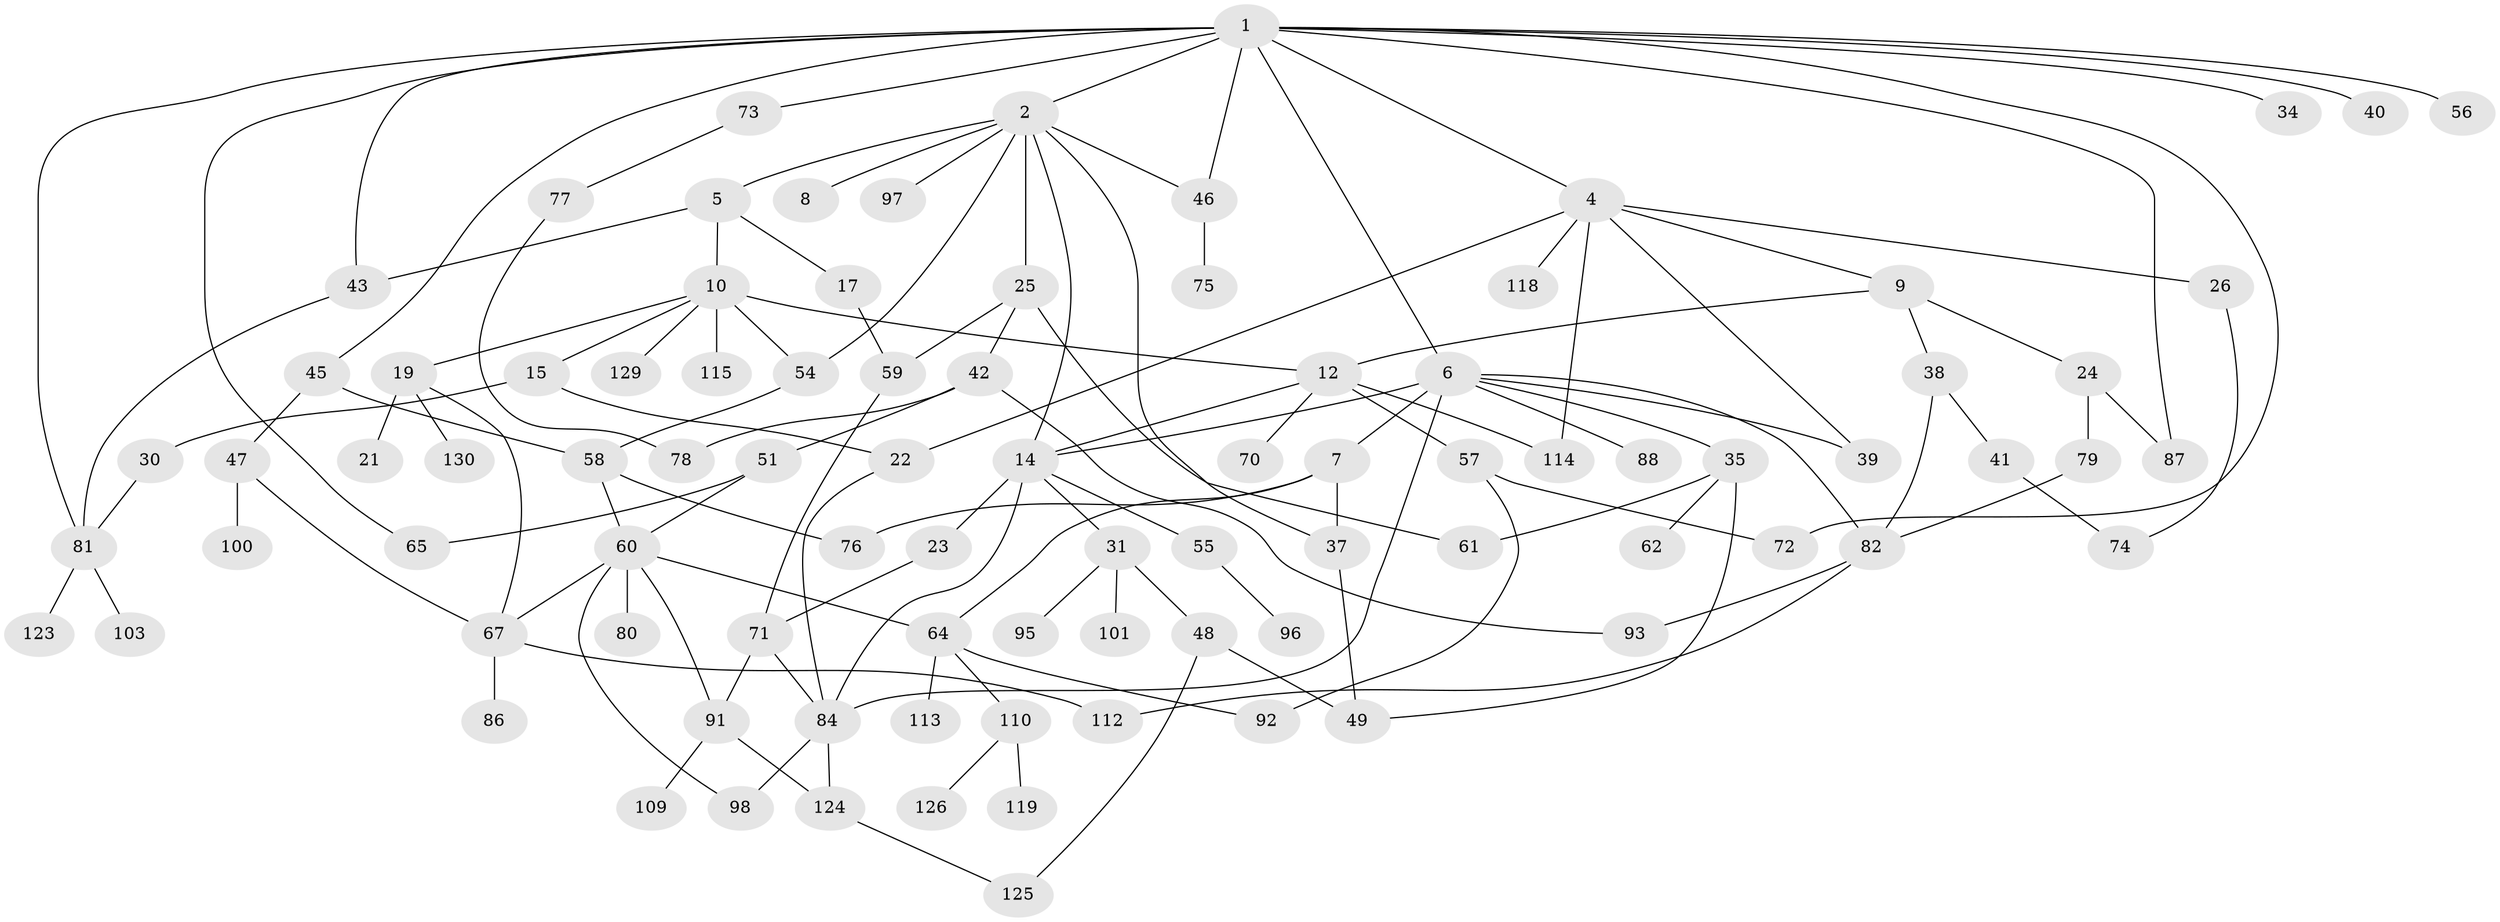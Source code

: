 // original degree distribution, {7: 0.030534351145038167, 9: 0.007633587786259542, 4: 0.10687022900763359, 5: 0.030534351145038167, 3: 0.2748091603053435, 2: 0.2824427480916031, 6: 0.015267175572519083, 1: 0.25190839694656486}
// Generated by graph-tools (version 1.1) at 2025/41/03/06/25 10:41:29]
// undirected, 90 vertices, 129 edges
graph export_dot {
graph [start="1"]
  node [color=gray90,style=filled];
  1 [super="+3"];
  2 [super="+18"];
  4 [super="+33"];
  5;
  6 [super="+32"];
  7 [super="+20"];
  8 [super="+102"];
  9 [super="+11"];
  10 [super="+13"];
  12 [super="+50"];
  14 [super="+16"];
  15 [super="+29"];
  17;
  19 [super="+106"];
  21 [super="+27"];
  22 [super="+44"];
  23;
  24;
  25 [super="+28"];
  26 [super="+105"];
  30 [super="+36"];
  31 [super="+89"];
  34;
  35 [super="+53"];
  37 [super="+90"];
  38;
  39;
  40;
  41;
  42 [super="+83"];
  43 [super="+94"];
  45 [super="+69"];
  46 [super="+52"];
  47 [super="+66"];
  48 [super="+120"];
  49 [super="+121"];
  51;
  54;
  55;
  56;
  57;
  58 [super="+107"];
  59 [super="+116"];
  60 [super="+63"];
  61;
  62;
  64 [super="+68"];
  65;
  67 [super="+108"];
  70;
  71 [super="+104"];
  72 [super="+111"];
  73;
  74;
  75 [super="+117"];
  76;
  77 [super="+128"];
  78;
  79;
  80;
  81 [super="+131"];
  82 [super="+85"];
  84 [super="+122"];
  86;
  87;
  88;
  91;
  92 [super="+99"];
  93;
  95;
  96;
  97;
  98;
  100;
  101;
  103;
  109;
  110;
  112;
  113;
  114;
  115;
  118;
  119;
  123;
  124;
  125 [super="+127"];
  126;
  129;
  130;
  1 -- 2;
  1 -- 4;
  1 -- 40;
  1 -- 56;
  1 -- 73;
  1 -- 87;
  1 -- 65;
  1 -- 34;
  1 -- 6;
  1 -- 72;
  1 -- 43;
  1 -- 45;
  1 -- 81;
  1 -- 46;
  2 -- 5;
  2 -- 8;
  2 -- 46;
  2 -- 54;
  2 -- 25;
  2 -- 14;
  2 -- 97;
  2 -- 37;
  4 -- 9;
  4 -- 22;
  4 -- 26;
  4 -- 114;
  4 -- 39;
  4 -- 118;
  5 -- 10;
  5 -- 17;
  5 -- 43;
  6 -- 7;
  6 -- 82;
  6 -- 84;
  6 -- 35;
  6 -- 39;
  6 -- 88;
  6 -- 14;
  7 -- 76;
  7 -- 64;
  7 -- 37;
  9 -- 24;
  9 -- 12;
  9 -- 38;
  10 -- 129;
  10 -- 115;
  10 -- 19;
  10 -- 54;
  10 -- 12;
  10 -- 15;
  12 -- 14;
  12 -- 57;
  12 -- 114;
  12 -- 70;
  14 -- 23;
  14 -- 55;
  14 -- 84;
  14 -- 31;
  15 -- 30;
  15 -- 22;
  17 -- 59;
  19 -- 21;
  19 -- 67;
  19 -- 130;
  22 -- 84;
  23 -- 71;
  24 -- 79;
  24 -- 87;
  25 -- 42;
  25 -- 61;
  25 -- 59;
  26 -- 74;
  30 -- 81;
  31 -- 48;
  31 -- 101;
  31 -- 95;
  35 -- 61;
  35 -- 62;
  35 -- 49;
  37 -- 49;
  38 -- 41;
  38 -- 82;
  41 -- 74;
  42 -- 51;
  42 -- 93;
  42 -- 78;
  43 -- 81;
  45 -- 47;
  45 -- 58;
  46 -- 75;
  47 -- 67;
  47 -- 100;
  48 -- 49;
  48 -- 125;
  51 -- 60;
  51 -- 65;
  54 -- 58;
  55 -- 96;
  57 -- 92;
  57 -- 72;
  58 -- 60;
  58 -- 76;
  59 -- 71;
  60 -- 67;
  60 -- 91;
  60 -- 80;
  60 -- 64;
  60 -- 98;
  64 -- 92;
  64 -- 113;
  64 -- 110;
  67 -- 86;
  67 -- 112;
  71 -- 91;
  71 -- 84;
  73 -- 77;
  77 -- 78;
  79 -- 82;
  81 -- 103;
  81 -- 123;
  82 -- 112;
  82 -- 93;
  84 -- 124;
  84 -- 98;
  91 -- 109;
  91 -- 124;
  110 -- 119;
  110 -- 126;
  124 -- 125;
}
